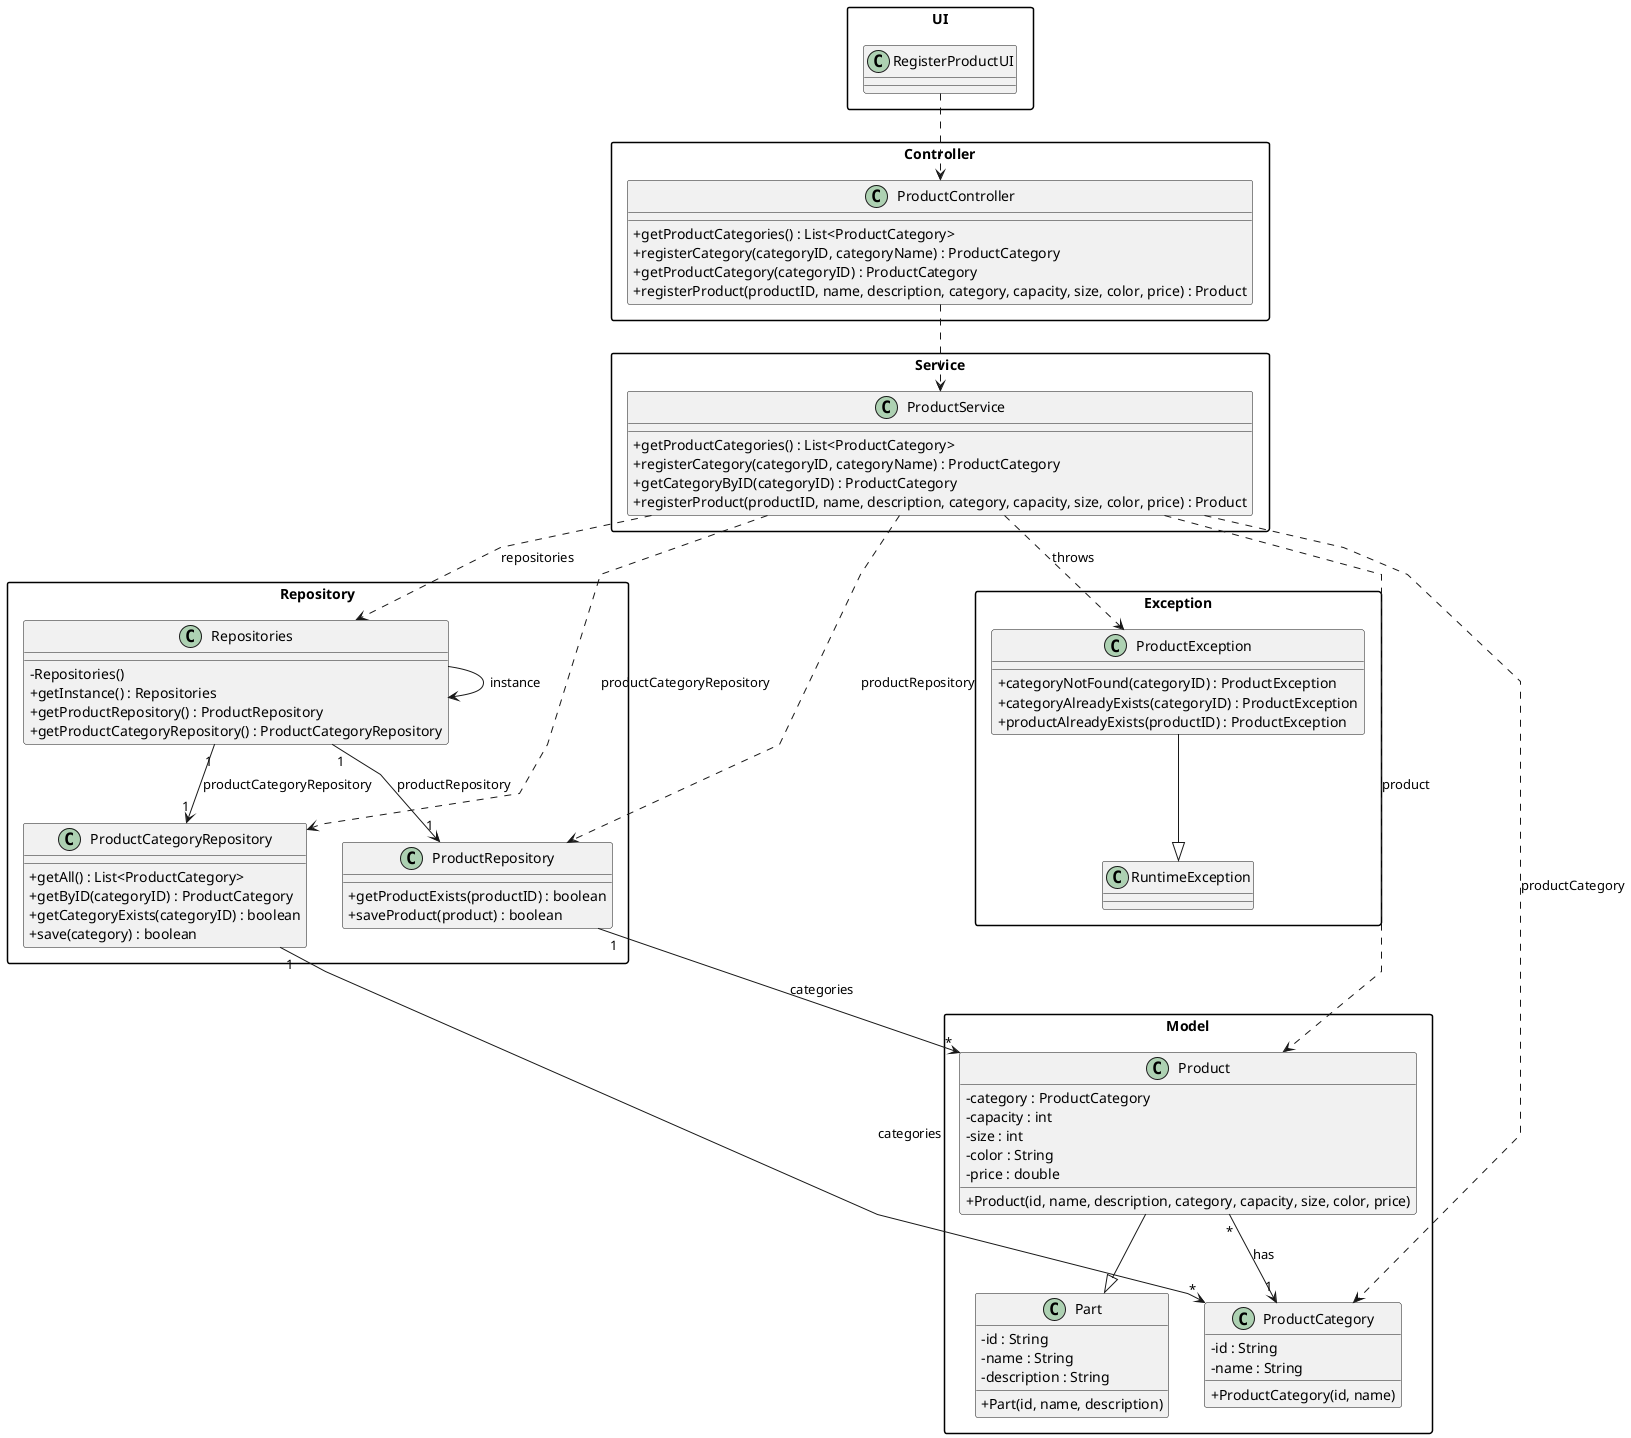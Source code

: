 @startuml
skinparam packageStyle rectangle
skinparam shadowing false
skinparam linetype polyline
skinparam classAttributeIconSize 0

package "UI" {
    class RegisterProductUI {
    }
}

package "Controller" {
    class ProductController {
        +getProductCategories() : List<ProductCategory>
        +registerCategory(categoryID, categoryName) : ProductCategory
        +getProductCategory(categoryID) : ProductCategory
        +registerProduct(productID, name, description, category, capacity, size, color, price) : Product
    }
}

package "Service" {
    class ProductService {
        +getProductCategories() : List<ProductCategory>
        +registerCategory(categoryID, categoryName) : ProductCategory
        +getCategoryByID(categoryID) : ProductCategory
        +registerProduct(productID, name, description, category, capacity, size, color, price) : Product
    }
}

package "Repository" {
    class Repositories {
        -Repositories()
        +getInstance() : Repositories
        +getProductRepository() : ProductRepository
        +getProductCategoryRepository() : ProductCategoryRepository
    }

    class ProductCategoryRepository {
        +getAll() : List<ProductCategory>
        +getByID(categoryID) : ProductCategory
        +getCategoryExists(categoryID) : boolean
        +save(category) : boolean
    }

    class ProductRepository {
        +getProductExists(productID) : boolean
        +saveProduct(product) : boolean
    }
}

package "Model" {
    class Part {
        -id : String
        -name : String
        -description : String
        +Part(id, name, description)
    }

    class Product {
        -category : ProductCategory
        -capacity : int
        -size : int
        -color : String
        -price : double
        +Product(id, name, description, category, capacity, size, color, price)
    }

    class ProductCategory {
        -id : String
        -name : String
        +ProductCategory(id, name)
    }
}

package "Exception" {
    class ProductException {
        +categoryNotFound(categoryID) : ProductException
        +categoryAlreadyExists(categoryID) : ProductException
        +productAlreadyExists(productID) : ProductException
    }

    class RuntimeException
}

RegisterProductUI ..> ProductController
ProductController ..> ProductService
ProductService ..> Repositories : repositories
ProductService ..> ProductRepository : productRepository
ProductService ..> ProductCategoryRepository : productCategoryRepository
ProductService ..> Product : product
ProductService ..> ProductCategory : productCategory
Repositories --> Repositories : instance
Repositories "1" --> "1" ProductRepository : productRepository
Repositories "1" --> "1" ProductCategoryRepository : productCategoryRepository
ProductRepository "1" --> "*" Product : categories
ProductCategoryRepository "1" --> "*" ProductCategory : categories
Product "*" --> "1" ProductCategory : has
Product --|> Part
ProductService ..> ProductException : throws
ProductException --|> RuntimeException

@enduml
